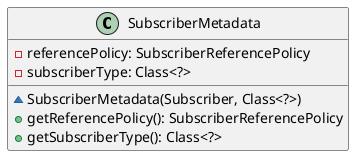 @startuml

    class SubscriberMetadata {
        -referencePolicy: SubscriberReferencePolicy
        -subscriberType: Class<?>
        ~SubscriberMetadata(Subscriber, Class<?>)
        +getReferencePolicy(): SubscriberReferencePolicy
        +getSubscriberType(): Class<?>
    }

@enduml
